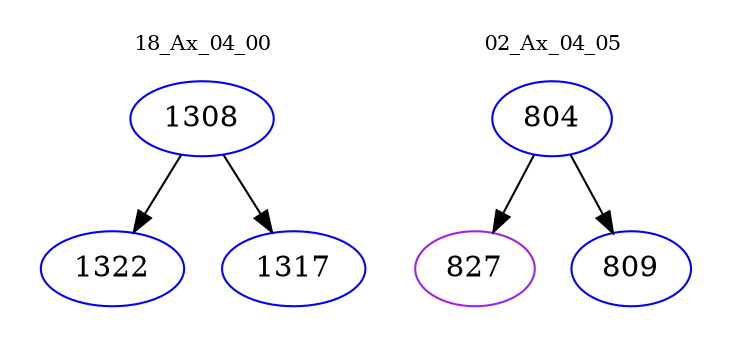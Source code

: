 digraph{
subgraph cluster_0 {
color = white
label = "18_Ax_04_00";
fontsize=10;
T0_1308 [label="1308", color="blue"]
T0_1308 -> T0_1322 [color="black"]
T0_1322 [label="1322", color="blue"]
T0_1308 -> T0_1317 [color="black"]
T0_1317 [label="1317", color="blue"]
}
subgraph cluster_1 {
color = white
label = "02_Ax_04_05";
fontsize=10;
T1_804 [label="804", color="blue"]
T1_804 -> T1_827 [color="black"]
T1_827 [label="827", color="purple"]
T1_804 -> T1_809 [color="black"]
T1_809 [label="809", color="blue"]
}
}
